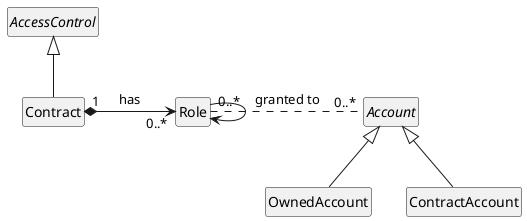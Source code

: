 @startuml

' Useful references
/'
https://plantuml.com/class-diagram
https://plantuml.com/sequence-diagram
https://plantuml.com/creole
https://plantuml-documentation.readthedocs.io/en/latest/formatting/all-skin-params.html
https://plantuml-documentation.readthedocs.io/en/latest/formatting/all-skin-params.html#class
https://plantuml-documentation.readthedocs.io/en/latest/formatting/color-names.html
https://www.w3schools.com/colors/colors_names.asp
https://plantuml.com/color
'/


hide circle
hide empty fields
hide empty methods
' hide stereotypes

abstract class AccessControl
class Contract
class Role
abstract class Account
class OwnedAccount
class ContractAccount

Contract -up-|> AccessControl
Contract "1" *--right--> "0..*" Role : "     has     "
Role --> Role
Role "0..*" ..right.. "0..*" Account : "     granted to     "
OwnedAccount -up-|> Account
ContractAccount -up-|> Account

@enduml